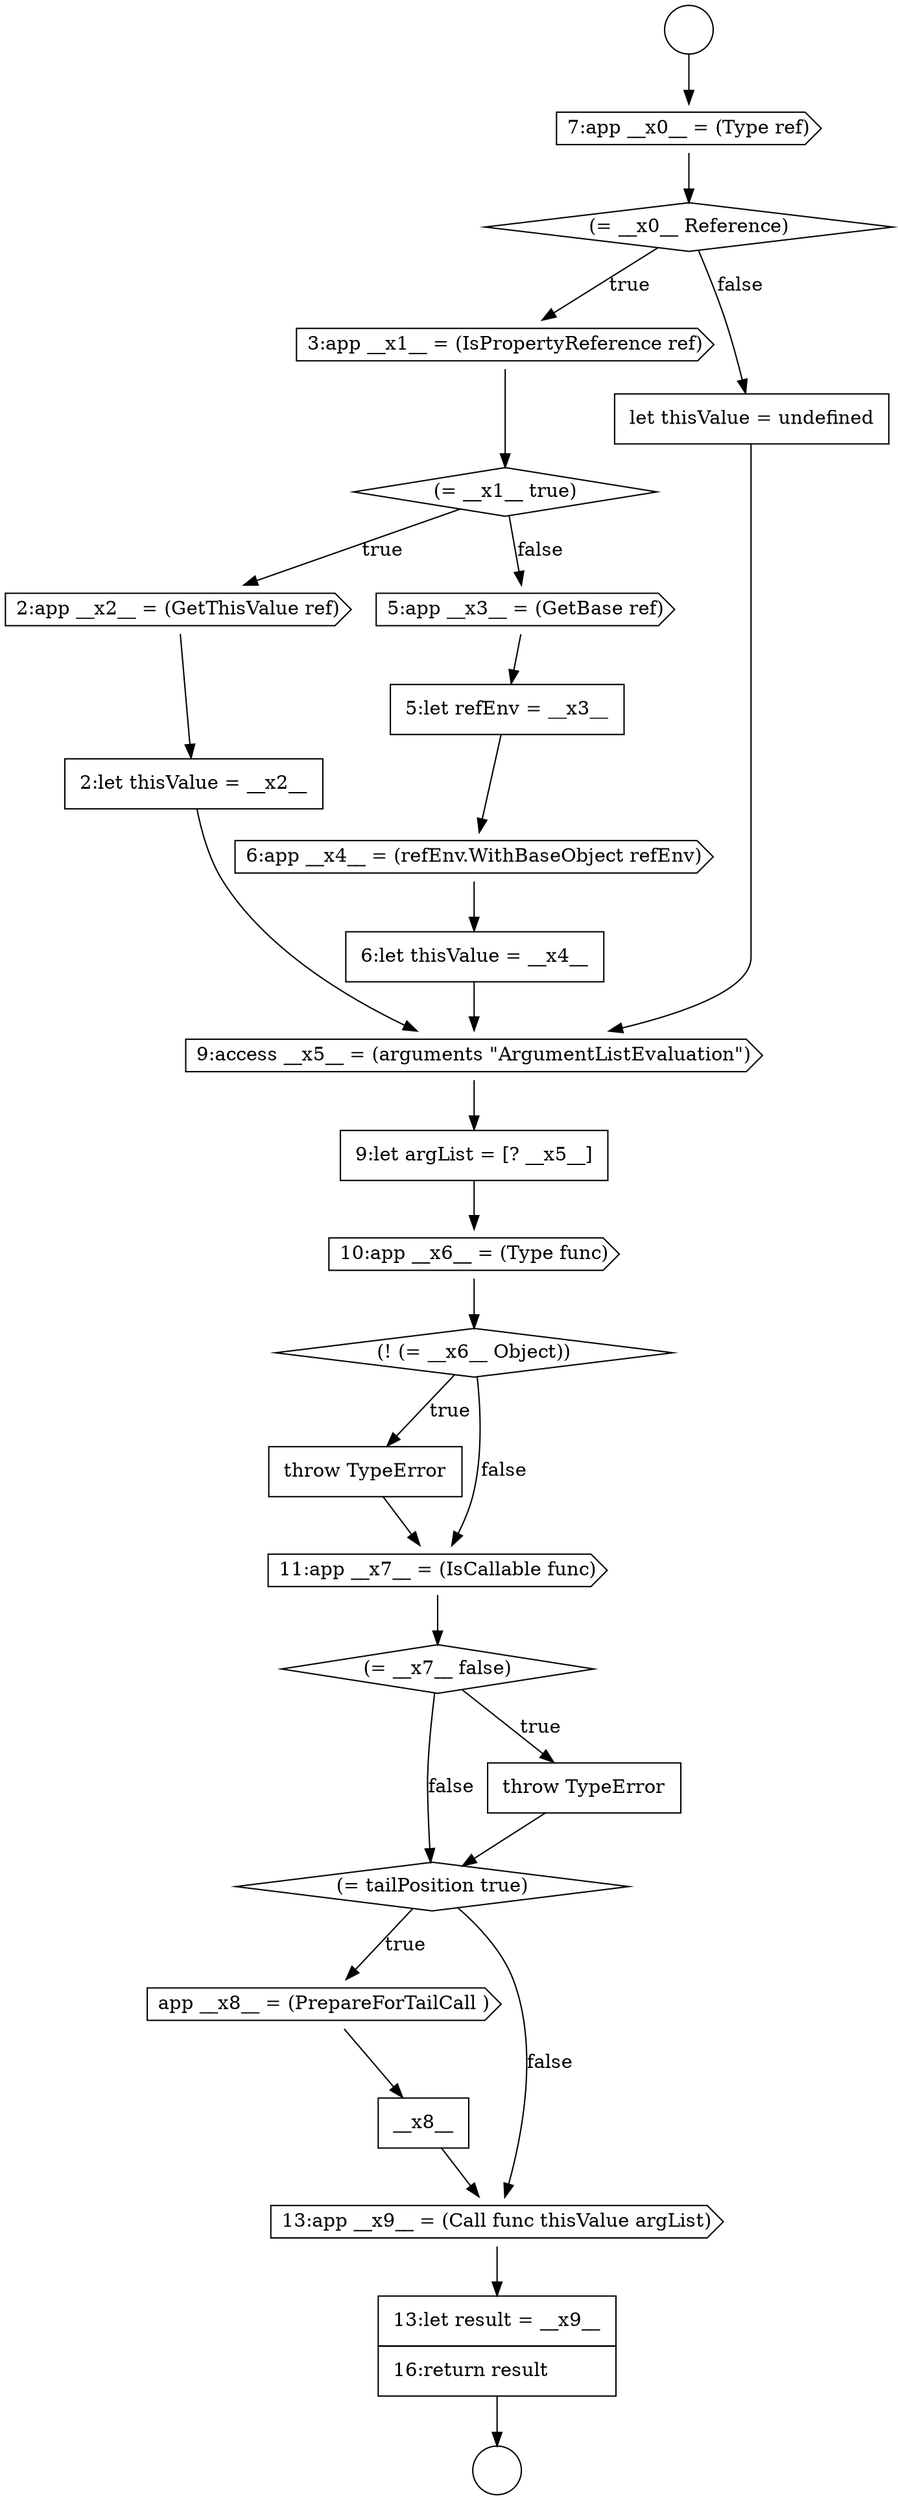 digraph {
  node4692 [shape=diamond, label=<<font color="black">(= __x1__ true)</font>> color="black" fillcolor="white" style=filled]
  node4696 [shape=none, margin=0, label=<<font color="black">
    <table border="0" cellborder="1" cellspacing="0" cellpadding="10">
      <tr><td align="left">5:let refEnv = __x3__</td></tr>
    </table>
  </font>> color="black" fillcolor="white" style=filled]
  node4700 [shape=cds, label=<<font color="black">9:access __x5__ = (arguments &quot;ArgumentListEvaluation&quot;)</font>> color="black" fillcolor="white" style=filled]
  node4712 [shape=none, margin=0, label=<<font color="black">
    <table border="0" cellborder="1" cellspacing="0" cellpadding="10">
      <tr><td align="left">13:let result = __x9__</td></tr>
      <tr><td align="left">16:return result</td></tr>
    </table>
  </font>> color="black" fillcolor="white" style=filled]
  node4693 [shape=cds, label=<<font color="black">2:app __x2__ = (GetThisValue ref)</font>> color="black" fillcolor="white" style=filled]
  node4689 [shape=cds, label=<<font color="black">7:app __x0__ = (Type ref)</font>> color="black" fillcolor="white" style=filled]
  node4708 [shape=diamond, label=<<font color="black">(= tailPosition true)</font>> color="black" fillcolor="white" style=filled]
  node4709 [shape=cds, label=<<font color="black">app __x8__ = (PrepareForTailCall )</font>> color="black" fillcolor="white" style=filled]
  node4694 [shape=none, margin=0, label=<<font color="black">
    <table border="0" cellborder="1" cellspacing="0" cellpadding="10">
      <tr><td align="left">2:let thisValue = __x2__</td></tr>
    </table>
  </font>> color="black" fillcolor="white" style=filled]
  node4703 [shape=diamond, label=<<font color="black">(! (= __x6__ Object))</font>> color="black" fillcolor="white" style=filled]
  node4695 [shape=cds, label=<<font color="black">5:app __x3__ = (GetBase ref)</font>> color="black" fillcolor="white" style=filled]
  node4698 [shape=none, margin=0, label=<<font color="black">
    <table border="0" cellborder="1" cellspacing="0" cellpadding="10">
      <tr><td align="left">6:let thisValue = __x4__</td></tr>
    </table>
  </font>> color="black" fillcolor="white" style=filled]
  node4691 [shape=cds, label=<<font color="black">3:app __x1__ = (IsPropertyReference ref)</font>> color="black" fillcolor="white" style=filled]
  node4702 [shape=cds, label=<<font color="black">10:app __x6__ = (Type func)</font>> color="black" fillcolor="white" style=filled]
  node4697 [shape=cds, label=<<font color="black">6:app __x4__ = (refEnv.WithBaseObject refEnv)</font>> color="black" fillcolor="white" style=filled]
  node4711 [shape=cds, label=<<font color="black">13:app __x9__ = (Call func thisValue argList)</font>> color="black" fillcolor="white" style=filled]
  node4701 [shape=none, margin=0, label=<<font color="black">
    <table border="0" cellborder="1" cellspacing="0" cellpadding="10">
      <tr><td align="left">9:let argList = [? __x5__]</td></tr>
    </table>
  </font>> color="black" fillcolor="white" style=filled]
  node4707 [shape=none, margin=0, label=<<font color="black">
    <table border="0" cellborder="1" cellspacing="0" cellpadding="10">
      <tr><td align="left">throw TypeError</td></tr>
    </table>
  </font>> color="black" fillcolor="white" style=filled]
  node4704 [shape=none, margin=0, label=<<font color="black">
    <table border="0" cellborder="1" cellspacing="0" cellpadding="10">
      <tr><td align="left">throw TypeError</td></tr>
    </table>
  </font>> color="black" fillcolor="white" style=filled]
  node4699 [shape=none, margin=0, label=<<font color="black">
    <table border="0" cellborder="1" cellspacing="0" cellpadding="10">
      <tr><td align="left">let thisValue = undefined</td></tr>
    </table>
  </font>> color="black" fillcolor="white" style=filled]
  node4690 [shape=diamond, label=<<font color="black">(= __x0__ Reference)</font>> color="black" fillcolor="white" style=filled]
  node4688 [shape=circle label=" " color="black" fillcolor="white" style=filled]
  node4710 [shape=none, margin=0, label=<<font color="black">
    <table border="0" cellborder="1" cellspacing="0" cellpadding="10">
      <tr><td align="left">__x8__</td></tr>
    </table>
  </font>> color="black" fillcolor="white" style=filled]
  node4705 [shape=cds, label=<<font color="black">11:app __x7__ = (IsCallable func)</font>> color="black" fillcolor="white" style=filled]
  node4687 [shape=circle label=" " color="black" fillcolor="white" style=filled]
  node4706 [shape=diamond, label=<<font color="black">(= __x7__ false)</font>> color="black" fillcolor="white" style=filled]
  node4687 -> node4689 [ color="black"]
  node4701 -> node4702 [ color="black"]
  node4694 -> node4700 [ color="black"]
  node4703 -> node4704 [label=<<font color="black">true</font>> color="black"]
  node4703 -> node4705 [label=<<font color="black">false</font>> color="black"]
  node4690 -> node4691 [label=<<font color="black">true</font>> color="black"]
  node4690 -> node4699 [label=<<font color="black">false</font>> color="black"]
  node4705 -> node4706 [ color="black"]
  node4689 -> node4690 [ color="black"]
  node4710 -> node4711 [ color="black"]
  node4695 -> node4696 [ color="black"]
  node4699 -> node4700 [ color="black"]
  node4708 -> node4709 [label=<<font color="black">true</font>> color="black"]
  node4708 -> node4711 [label=<<font color="black">false</font>> color="black"]
  node4697 -> node4698 [ color="black"]
  node4709 -> node4710 [ color="black"]
  node4711 -> node4712 [ color="black"]
  node4691 -> node4692 [ color="black"]
  node4692 -> node4693 [label=<<font color="black">true</font>> color="black"]
  node4692 -> node4695 [label=<<font color="black">false</font>> color="black"]
  node4706 -> node4707 [label=<<font color="black">true</font>> color="black"]
  node4706 -> node4708 [label=<<font color="black">false</font>> color="black"]
  node4702 -> node4703 [ color="black"]
  node4693 -> node4694 [ color="black"]
  node4696 -> node4697 [ color="black"]
  node4698 -> node4700 [ color="black"]
  node4704 -> node4705 [ color="black"]
  node4707 -> node4708 [ color="black"]
  node4700 -> node4701 [ color="black"]
  node4712 -> node4688 [ color="black"]
}
